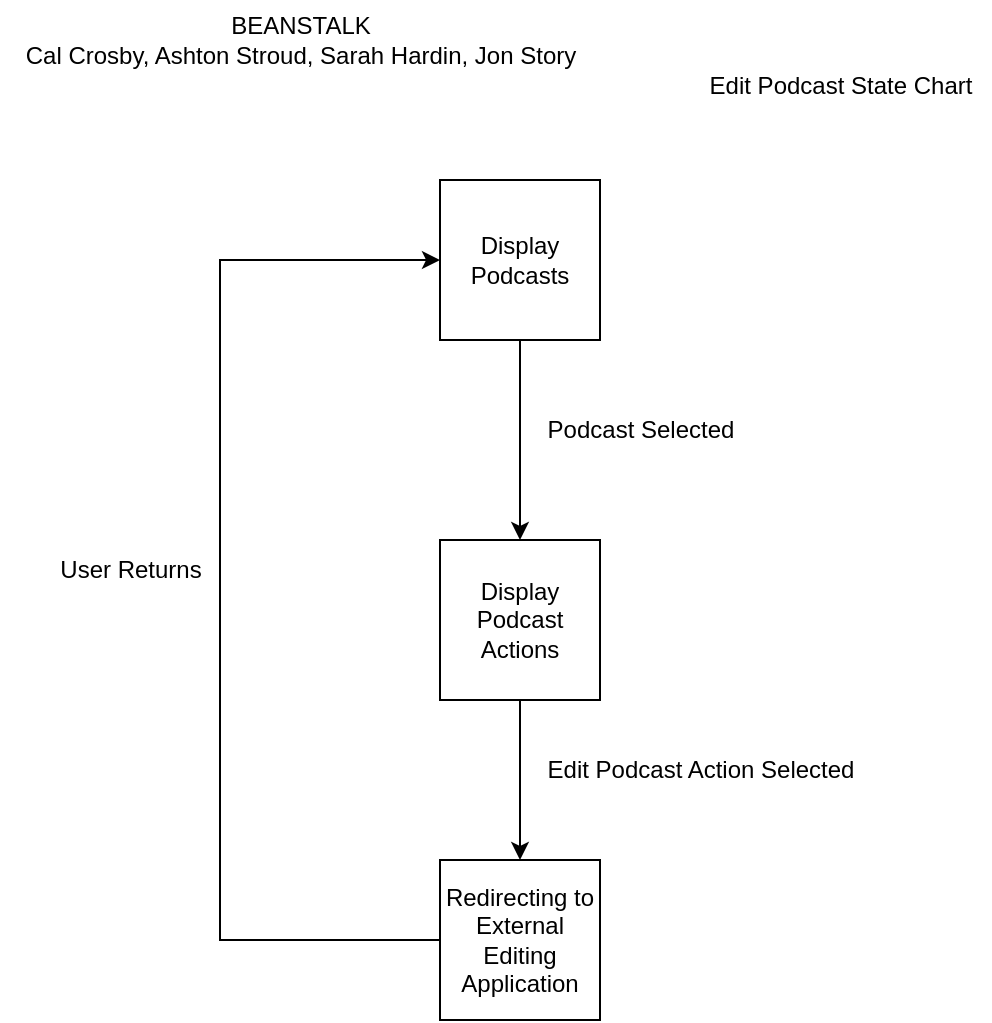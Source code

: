 <mxfile version="22.0.2" type="device">
  <diagram name="Page-1" id="X7OH7NTXOWNFbFGHuZGS">
    <mxGraphModel dx="1658" dy="820" grid="1" gridSize="10" guides="1" tooltips="1" connect="1" arrows="1" fold="1" page="1" pageScale="1" pageWidth="850" pageHeight="1100" math="0" shadow="0">
      <root>
        <mxCell id="0" />
        <mxCell id="1" parent="0" />
        <mxCell id="LJ6eDJ9BKKeeOPOcOKW0-2" style="edgeStyle=orthogonalEdgeStyle;rounded=0;orthogonalLoop=1;jettySize=auto;html=1;" parent="1" source="LJ6eDJ9BKKeeOPOcOKW0-1" edge="1">
          <mxGeometry relative="1" as="geometry">
            <mxPoint x="340" y="280" as="targetPoint" />
          </mxGeometry>
        </mxCell>
        <mxCell id="LJ6eDJ9BKKeeOPOcOKW0-1" value="Display Podcasts" style="whiteSpace=wrap;html=1;aspect=fixed;" parent="1" vertex="1">
          <mxGeometry x="300" y="100" width="80" height="80" as="geometry" />
        </mxCell>
        <mxCell id="LJ6eDJ9BKKeeOPOcOKW0-3" value="Podcast Selected" style="text;html=1;align=center;verticalAlign=middle;resizable=0;points=[];autosize=1;strokeColor=none;fillColor=none;" parent="1" vertex="1">
          <mxGeometry x="340" y="210" width="120" height="30" as="geometry" />
        </mxCell>
        <mxCell id="LJ6eDJ9BKKeeOPOcOKW0-7" style="edgeStyle=orthogonalEdgeStyle;rounded=0;orthogonalLoop=1;jettySize=auto;html=1;" parent="1" source="LJ6eDJ9BKKeeOPOcOKW0-5" edge="1">
          <mxGeometry relative="1" as="geometry">
            <mxPoint x="340" y="440" as="targetPoint" />
          </mxGeometry>
        </mxCell>
        <mxCell id="LJ6eDJ9BKKeeOPOcOKW0-5" value="Display Podcast Actions" style="whiteSpace=wrap;html=1;aspect=fixed;" parent="1" vertex="1">
          <mxGeometry x="300" y="280" width="80" height="80" as="geometry" />
        </mxCell>
        <mxCell id="LJ6eDJ9BKKeeOPOcOKW0-8" value="Edit Podcast Action Selected" style="text;html=1;align=center;verticalAlign=middle;resizable=0;points=[];autosize=1;strokeColor=none;fillColor=none;" parent="1" vertex="1">
          <mxGeometry x="340" y="380" width="180" height="30" as="geometry" />
        </mxCell>
        <mxCell id="LJ6eDJ9BKKeeOPOcOKW0-11" style="edgeStyle=orthogonalEdgeStyle;rounded=0;orthogonalLoop=1;jettySize=auto;html=1;entryX=0;entryY=0.5;entryDx=0;entryDy=0;" parent="1" source="LJ6eDJ9BKKeeOPOcOKW0-9" target="LJ6eDJ9BKKeeOPOcOKW0-1" edge="1">
          <mxGeometry relative="1" as="geometry">
            <mxPoint x="190" y="120" as="targetPoint" />
            <Array as="points">
              <mxPoint x="190" y="480" />
              <mxPoint x="190" y="140" />
            </Array>
          </mxGeometry>
        </mxCell>
        <mxCell id="LJ6eDJ9BKKeeOPOcOKW0-9" value="Redirecting to External Editing Application" style="whiteSpace=wrap;html=1;aspect=fixed;" parent="1" vertex="1">
          <mxGeometry x="300" y="440" width="80" height="80" as="geometry" />
        </mxCell>
        <mxCell id="LJ6eDJ9BKKeeOPOcOKW0-10" value="Edit Podcast State Chart" style="text;html=1;align=center;verticalAlign=middle;resizable=0;points=[];autosize=1;strokeColor=none;fillColor=none;" parent="1" vertex="1">
          <mxGeometry x="425" y="38" width="150" height="30" as="geometry" />
        </mxCell>
        <mxCell id="LJ6eDJ9BKKeeOPOcOKW0-12" value="User Returns" style="text;html=1;align=center;verticalAlign=middle;resizable=0;points=[];autosize=1;strokeColor=none;fillColor=none;" parent="1" vertex="1">
          <mxGeometry x="100" y="280" width="90" height="30" as="geometry" />
        </mxCell>
        <mxCell id="I_pzPTRSh-5gumTsRr3m-1" value="BEANSTALK&lt;br&gt;Cal Crosby, Ashton Stroud, Sarah Hardin, Jon Story" style="text;html=1;align=center;verticalAlign=middle;resizable=0;points=[];autosize=1;strokeColor=none;fillColor=none;" vertex="1" parent="1">
          <mxGeometry x="80" y="10" width="300" height="40" as="geometry" />
        </mxCell>
      </root>
    </mxGraphModel>
  </diagram>
</mxfile>
